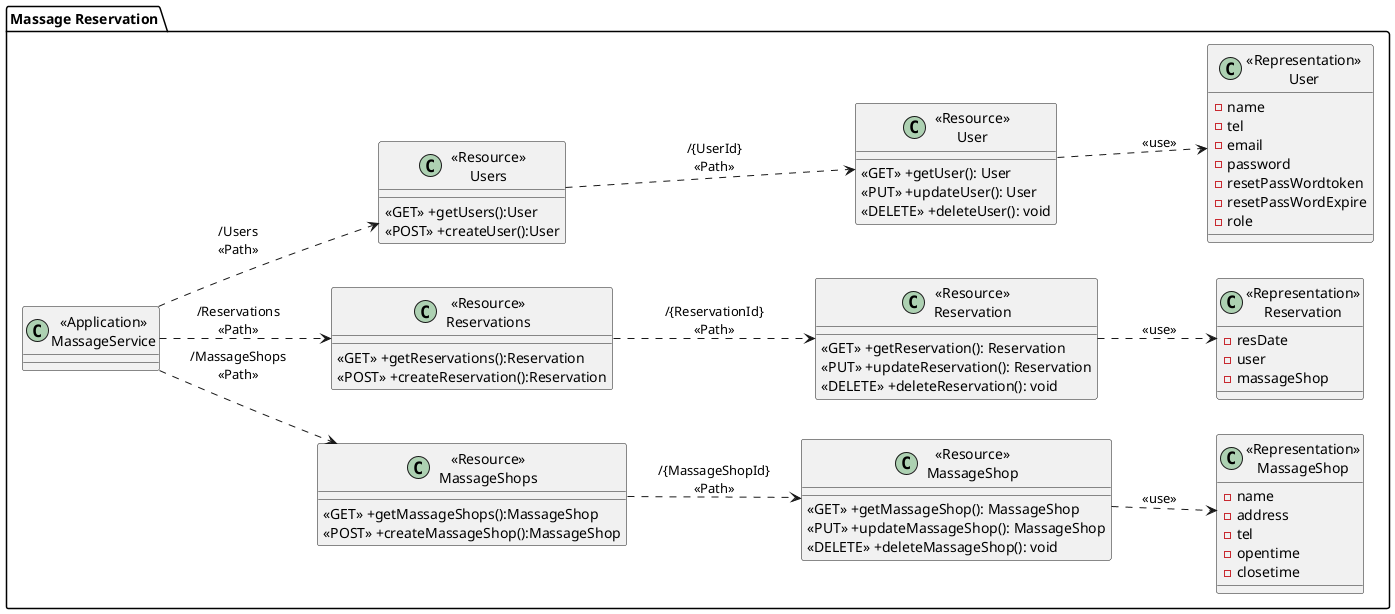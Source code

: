 @startuml name
left to right direction
package "Massage Reservation"{
    class "<<Application>>\nMassageService" as MassageService{}

    
    class "<<Resource>>\nMassageShops" as ResourceMassageShops{
        <<GET>> +getMassageShops():MassageShop
        <<POST>> +createMassageShop():MassageShop
    }

    class "<<Resource>>\nMassageShop" as ResourceMassageShop {
        <<GET>> +getMassageShop(): MassageShop
        <<PUT>> +updateMassageShop(): MassageShop
        <<DELETE>> +deleteMassageShop(): void
    }

    class "<<Representation>>\nMassageShop" as RepresentationMassageShop {
        -name
        -address
        -tel
        -opentime
        -closetime
    }
    
    
    class "<<Resource>>\nReservations" as ResourceReservations{
        <<GET>> +getReservations():Reservation
        <<POST>> +createReservation():Reservation
    }

    class "<<Resource>>\nReservation" as ResourceReservation {
        <<GET>> +getReservation(): Reservation
        <<PUT>> +updateReservation(): Reservation
        <<DELETE>> +deleteReservation(): void
    }

    class "<<Representation>>\nReservation" as RepresentationReservation {
        -resDate
        -user
        -massageShop
    }


    class "<<Resource>>\nUsers" as ResourceUsers{
        <<GET>> +getUsers():User
        <<POST>> +createUser():User
    }

    class "<<Resource>>\nUser" as ResourceUser {
        <<GET>> +getUser(): User
        <<PUT>> +updateUser(): User
        <<DELETE>> +deleteUser(): void
    }

    class "<<Representation>>\nUser" as RepresentationUser {
        -name
        -tel
        -email
        -password
        -resetPassWordtoken
        -resetPassWordExpire
        -role
    }
}
MassageService ..> ResourceUsers:"/Users\n<<Path>>"
ResourceUsers ..> ResourceUser: "/{UserId}\n<<Path>>"
ResourceUser ..> RepresentationUser: "<<use>>"

MassageService ..> ResourceReservations:"/Reservations\n<<Path>>"
ResourceReservations ..> ResourceReservation: "/{ReservationId}\n<<Path>>"
ResourceReservation ..> RepresentationReservation: "<<use>>"

MassageService ..> ResourceMassageShops:"/MassageShops\n<<Path>>"
ResourceMassageShops ..> ResourceMassageShop: "/{MassageShopId}\n<<Path>>"
ResourceMassageShop ..> RepresentationMassageShop: "<<use>>"

@enduml